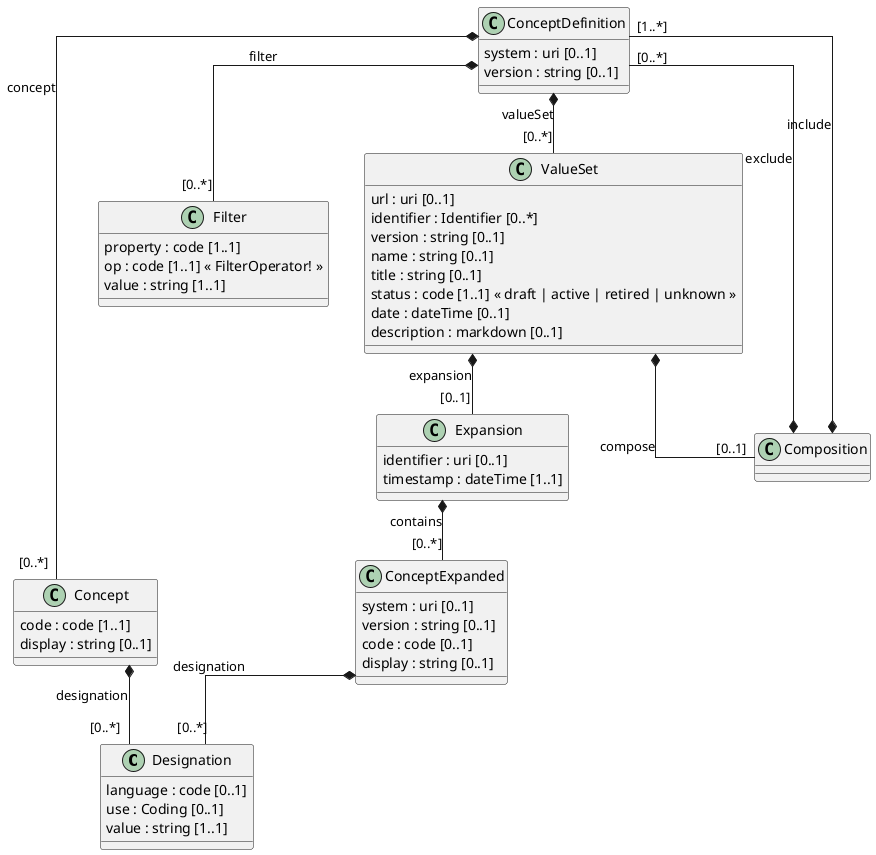 @startuml
' ========================================
' start: configuration
' ========================================

skinparam linetype ortho

' ========================================
' end: configuration
' ========================================

' ========================================
' start: definition of entities/classes
' ========================================

class Designation {
  language : code [0..1]
  use : Coding [0..1]
  value : string [1..1]
}

class Expansion {
  identifier : uri [0..1]
  timestamp : dateTime [1..1]
}

class Concept {
  code : code [1..1]
  display : string [0..1]
}

class ConceptDefinition {
  system : uri [0..1]
  version : string [0..1]
}

class ConceptExpanded {
  system : uri [0..1]
  version : string [0..1]
  code : code [0..1]
  display : string [0..1]
}

class Composition {
}

class Filter {
  property : code [1..1]
  op : code [1..1] « FilterOperator! »
  value : string [1..1]
}

class ValueSet {
  url : uri [0..1]
  identifier : Identifier [0..*]
  version : string [0..1]
  name : string [0..1]
  title : string [0..1]
  status : code [1..1] « draft | active | retired | unknown »
  date : dateTime [0..1]
  description : markdown [0..1]
}

' ========================================
' end: definition of entities/classes
' ========================================

' ========================================
' start: definition of associations
' ========================================

ValueSet  *-- "[0..1]" Expansion : expansion
ValueSet  *-- "[0..1]" Composition : compose
Expansion *-- "[0..*]" ConceptExpanded : contains
ConceptExpanded *-- "[0..*]" Designation : designation
Concept *-- "[0..*]" Designation : designation
ConceptDefinition *-- "[0..*]" ValueSet : valueSet
ConceptDefinition *-- "[0..*]" Concept : concept
ConceptDefinition *-- "[0..*]" Filter : filter
Composition *-- "[1..*]" ConceptDefinition : include
Composition *-- "[0..*]" ConceptDefinition : exclude

' ========================================
' end: definition of associations
' ========================================
@enduml
